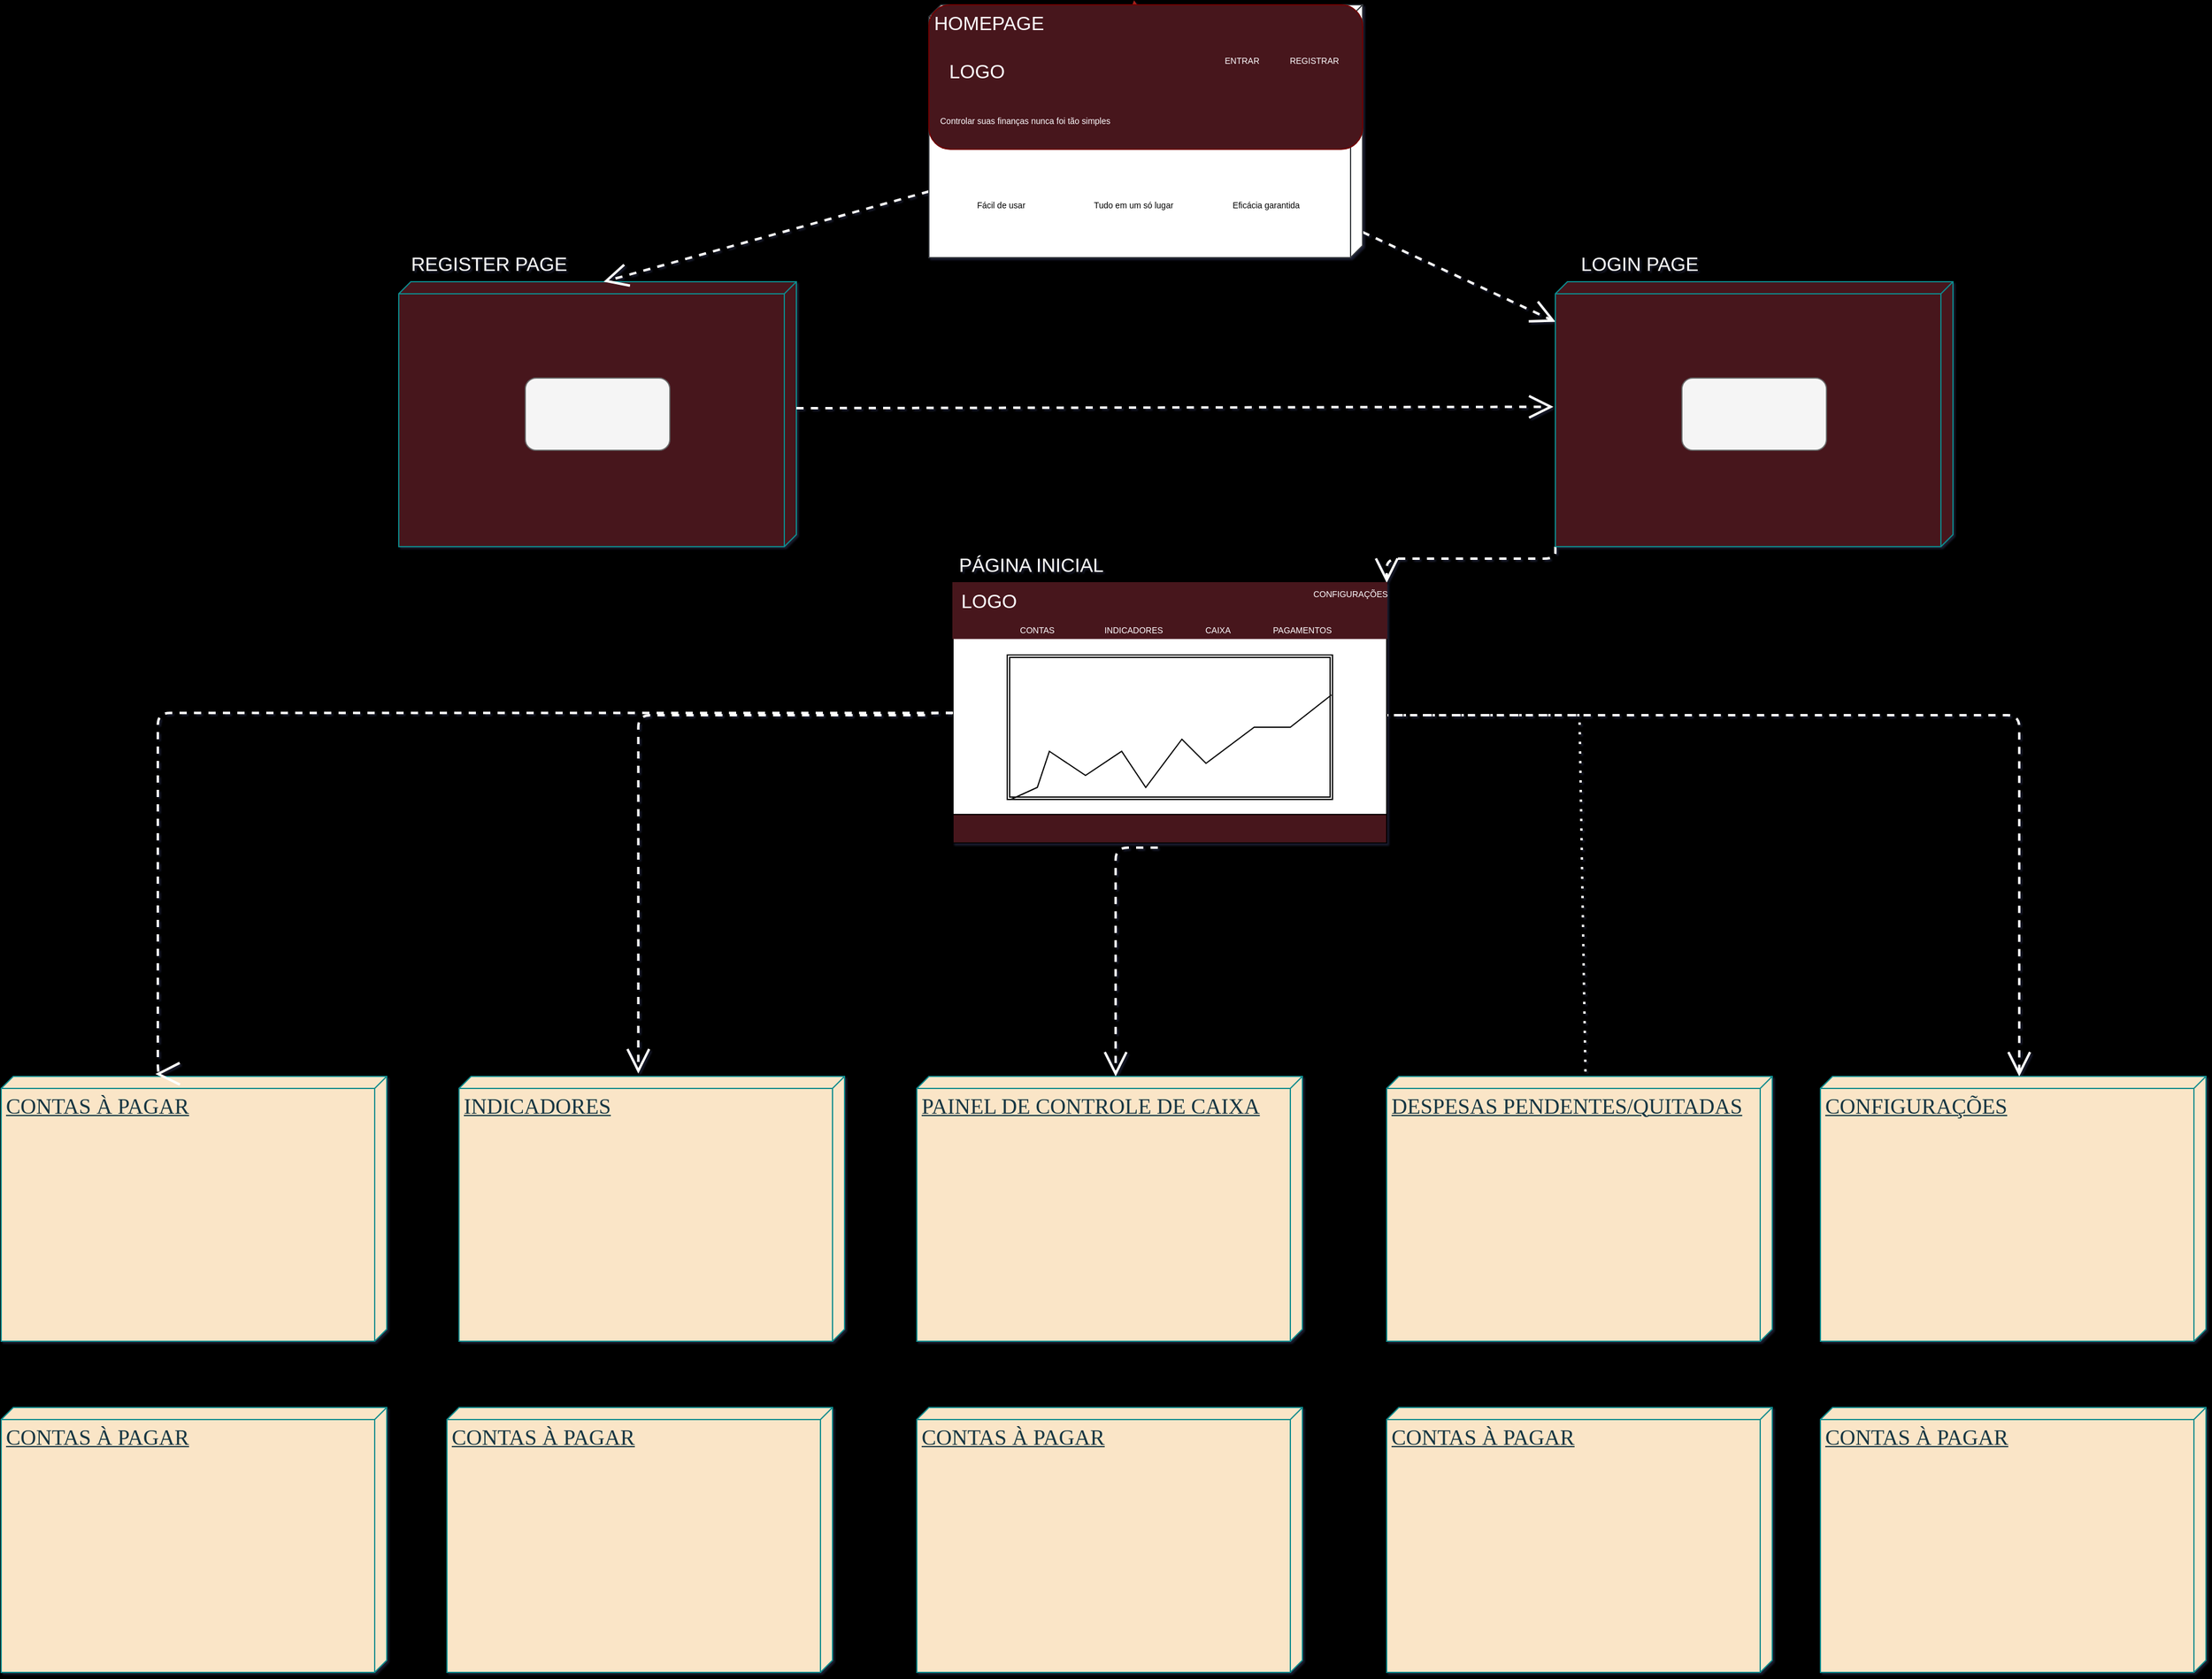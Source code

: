 <mxfile version="21.1.7" type="github">
  <diagram name="Page-1" id="5f0bae14-7c28-e335-631c-24af17079c00">
    <mxGraphModel dx="2844" dy="3486" grid="1" gridSize="10" guides="1" tooltips="1" connect="1" arrows="1" fold="1" page="1" pageScale="1" pageWidth="1100" pageHeight="850" background="#000000" math="0" shadow="1">
      <root>
        <mxCell id="0" />
        <mxCell id="1" parent="0" />
        <mxCell id="39150e848f15840c-1" value="" style="verticalAlign=top;align=left;spacingTop=8;spacingLeft=2;spacingRight=12;shape=cube;size=10;direction=south;fontStyle=4;html=1;rounded=1;shadow=0;comic=0;labelBackgroundColor=none;strokeWidth=1;fontFamily=Verdana;fontSize=12;fillColor=#47141E;strokeColor=#0F8B8D;fontColor=#143642;" parent="1" vertex="1">
          <mxGeometry x="-340" y="-1470" width="330" height="220" as="geometry" />
        </mxCell>
        <mxCell id="39150e848f15840c-11" style="edgeStyle=none;rounded=1;html=1;dashed=1;labelBackgroundColor=none;startArrow=none;startFill=0;startSize=8;endArrow=open;endFill=0;endSize=16;fontFamily=Verdana;fontSize=12;strokeColor=#FFFFFF;fontColor=default;strokeWidth=2;" parent="1" source="39150e848f15840c-3" target="39150e848f15840c-2" edge="1">
          <mxGeometry relative="1" as="geometry">
            <mxPoint x="276.02" y="-1516.22" as="sourcePoint" />
            <mxPoint x="314.033" y="-1437.069" as="targetPoint" />
          </mxGeometry>
        </mxCell>
        <mxCell id="39150e848f15840c-12" style="edgeStyle=none;rounded=1;html=1;dashed=1;labelBackgroundColor=none;startArrow=none;startFill=0;startSize=8;endArrow=open;endFill=0;endSize=16;fontFamily=Verdana;fontSize=12;entryX=0;entryY=0;entryDx=0;entryDy=160;entryPerimeter=0;strokeColor=#FFFFFF;fontColor=default;strokeWidth=2;" parent="1" source="39150e848f15840c-3" target="39150e848f15840c-1" edge="1">
          <mxGeometry relative="1" as="geometry">
            <mxPoint x="230" y="-1116.22" as="targetPoint" />
          </mxGeometry>
        </mxCell>
        <mxCell id="39150e848f15840c-16" style="edgeStyle=orthogonalEdgeStyle;rounded=1;html=1;dashed=1;labelBackgroundColor=none;startArrow=none;startFill=0;startSize=8;endArrow=open;endFill=0;endSize=16;fontFamily=Verdana;fontSize=12;strokeColor=#FFFFFF;fontColor=default;fillColor=#f8cecc;strokeWidth=2;entryX=1;entryY=0;entryDx=0;entryDy=0;" parent="1" source="39150e848f15840c-2" target="X89QfNM0a1aXQy8c0Njc-26" edge="1">
          <mxGeometry relative="1" as="geometry">
            <mxPoint x="620" y="-1521.22" as="sourcePoint" />
            <mxPoint x="260" y="-1020" as="targetPoint" />
            <Array as="points">
              <mxPoint x="620" y="-1240" />
              <mxPoint x="480" y="-1240" />
            </Array>
          </mxGeometry>
        </mxCell>
        <mxCell id="39150e848f15840c-2" value="" style="verticalAlign=top;align=left;spacingTop=8;spacingLeft=2;spacingRight=12;shape=cube;size=10;direction=south;fontStyle=4;html=1;rounded=1;shadow=0;comic=0;labelBackgroundColor=none;strokeWidth=1;fontFamily=Verdana;fontSize=12;fillColor=#47141E;strokeColor=#0F8B8D;fontColor=#143642;" parent="1" vertex="1">
          <mxGeometry x="620" y="-1470" width="330" height="220" as="geometry" />
        </mxCell>
        <mxCell id="vBJ7aFU8pswrzPe9maUh-8" value="" style="curved=1;endArrow=classic;html=1;rounded=1;entryX=-0.018;entryY=0.527;entryDx=0;entryDy=0;entryPerimeter=0;labelBackgroundColor=none;strokeColor=#A8201A;fontColor=default;" parent="1" target="39150e848f15840c-3" edge="1">
          <mxGeometry width="50" height="50" relative="1" as="geometry">
            <mxPoint x="230" y="-1616.22" as="sourcePoint" />
            <mxPoint x="726" y="-1300.22" as="targetPoint" />
            <Array as="points">
              <mxPoint x="280" y="-1616.22" />
            </Array>
          </mxGeometry>
        </mxCell>
        <mxCell id="39150e848f15840c-3" value="" style="verticalAlign=top;align=left;spacingTop=8;spacingLeft=2;spacingRight=12;shape=cube;size=10;direction=south;fontStyle=4;html=1;rounded=1;shadow=0;comic=0;labelBackgroundColor=none;strokeWidth=1;fontFamily=Verdana;fontSize=12;fillColor=#FFFFFF;strokeColor=#36393d;" parent="1" vertex="1">
          <mxGeometry x="100" y="-1700" width="360" height="210" as="geometry" />
        </mxCell>
        <mxCell id="vBJ7aFU8pswrzPe9maUh-9" value="&lt;br&gt;" style="rounded=1;whiteSpace=wrap;html=1;labelBackgroundColor=none;fillColor=#47141E;strokeColor=#6F0000;fontColor=#ffffff;" parent="1" vertex="1">
          <mxGeometry x="100" y="-1700" width="360" height="120" as="geometry" />
        </mxCell>
        <mxCell id="vBJ7aFU8pswrzPe9maUh-12" value="&lt;span style=&quot;font-size: 18px;&quot;&gt;INDICADORES&lt;/span&gt;" style="verticalAlign=top;align=left;spacingTop=8;spacingLeft=2;spacingRight=12;shape=cube;size=10;direction=south;fontStyle=4;html=1;rounded=1;shadow=0;comic=0;labelBackgroundColor=none;strokeWidth=1;fontFamily=Verdana;fontSize=12;fillColor=#FAE5C7;strokeColor=#0F8B8D;fontColor=#143642;" parent="1" vertex="1">
          <mxGeometry x="-290" y="-810" width="320" height="220" as="geometry" />
        </mxCell>
        <mxCell id="vBJ7aFU8pswrzPe9maUh-13" value="&lt;span style=&quot;font-size: 18px;&quot;&gt;PAINEL DE CONTROLE DE CAIXA&lt;/span&gt;" style="verticalAlign=top;align=left;spacingTop=8;spacingLeft=2;spacingRight=12;shape=cube;size=10;direction=south;fontStyle=4;html=1;rounded=1;shadow=0;comic=0;labelBackgroundColor=none;strokeWidth=1;fontFamily=Verdana;fontSize=12;fillColor=#FAE5C7;strokeColor=#0F8B8D;fontColor=#143642;" parent="1" vertex="1">
          <mxGeometry x="90" y="-810" width="320" height="220" as="geometry" />
        </mxCell>
        <mxCell id="vBJ7aFU8pswrzPe9maUh-14" value="&lt;span style=&quot;font-size: 18px;&quot;&gt;DESPESAS PENDENTES/QUITADAS&lt;/span&gt;" style="verticalAlign=top;align=left;spacingTop=8;spacingLeft=2;spacingRight=12;shape=cube;size=10;direction=south;fontStyle=4;html=1;rounded=1;shadow=0;comic=0;labelBackgroundColor=none;strokeWidth=1;fontFamily=Verdana;fontSize=12;fillColor=#FAE5C7;strokeColor=#0F8B8D;fontColor=#143642;" parent="1" vertex="1">
          <mxGeometry x="480" y="-810" width="320" height="220" as="geometry" />
        </mxCell>
        <mxCell id="vBJ7aFU8pswrzPe9maUh-15" value="&lt;font style=&quot;font-size: 18px;&quot;&gt;CONFIGURAÇÕES&lt;/font&gt;" style="verticalAlign=top;align=left;spacingTop=8;spacingLeft=2;spacingRight=12;shape=cube;size=10;direction=south;fontStyle=4;html=1;rounded=1;shadow=0;comic=0;labelBackgroundColor=none;strokeWidth=1;fontFamily=Verdana;fontSize=12;fillColor=#FAE5C7;strokeColor=#0F8B8D;fontColor=#143642;" parent="1" vertex="1">
          <mxGeometry x="840" y="-810" width="320" height="220" as="geometry" />
        </mxCell>
        <mxCell id="vBJ7aFU8pswrzPe9maUh-16" value="&lt;font style=&quot;font-size: 18px;&quot;&gt;CONTAS À PAGAR&lt;/font&gt;" style="verticalAlign=top;align=left;spacingTop=8;spacingLeft=2;spacingRight=12;shape=cube;size=10;direction=south;fontStyle=4;html=1;rounded=1;shadow=0;comic=0;labelBackgroundColor=none;strokeWidth=1;fontFamily=Verdana;fontSize=12;fillColor=#FAE5C7;strokeColor=#0F8B8D;fontColor=#143642;" parent="1" vertex="1">
          <mxGeometry x="-670" y="-810" width="320" height="220" as="geometry" />
        </mxCell>
        <mxCell id="vBJ7aFU8pswrzPe9maUh-22" style="edgeStyle=orthogonalEdgeStyle;rounded=1;html=1;dashed=1;labelBackgroundColor=none;startArrow=none;startFill=0;startSize=8;endArrow=open;endFill=0;endSize=16;fontFamily=Verdana;fontSize=12;entryX=-0.009;entryY=0.6;entryDx=0;entryDy=0;entryPerimeter=0;strokeColor=#FFFFFF;fontColor=default;fillColor=#f8cecc;exitX=0;exitY=0.5;exitDx=0;exitDy=0;strokeWidth=2;" parent="1" source="X89QfNM0a1aXQy8c0Njc-24" target="vBJ7aFU8pswrzPe9maUh-16" edge="1">
          <mxGeometry relative="1" as="geometry">
            <mxPoint x="90" y="-951.22" as="sourcePoint" />
            <mxPoint x="-630" y="-955" as="targetPoint" />
            <Array as="points">
              <mxPoint x="-540" y="-1112" />
              <mxPoint x="-540" y="-812" />
            </Array>
          </mxGeometry>
        </mxCell>
        <mxCell id="vBJ7aFU8pswrzPe9maUh-29" value="" style="endArrow=none;dashed=1;html=1;dashPattern=1 3;strokeWidth=2;rounded=0;strokeColor=#FFFFFF;fontColor=#143642;fillColor=#FAE5C7;entryX=0;entryY=0;entryDx=0;entryDy=155;entryPerimeter=0;" parent="1" target="vBJ7aFU8pswrzPe9maUh-14" edge="1">
          <mxGeometry width="50" height="50" relative="1" as="geometry">
            <mxPoint x="430" y="-1110" as="sourcePoint" />
            <mxPoint x="660" y="-961" as="targetPoint" />
            <Array as="points">
              <mxPoint x="640" y="-1110" />
            </Array>
          </mxGeometry>
        </mxCell>
        <mxCell id="vBJ7aFU8pswrzPe9maUh-36" style="edgeStyle=orthogonalEdgeStyle;rounded=1;html=1;dashed=1;labelBackgroundColor=none;startArrow=none;startFill=0;startSize=8;endArrow=open;endFill=0;endSize=16;fontFamily=Verdana;fontSize=12;strokeColor=#FFFFFF;fontColor=default;fillColor=#f8cecc;strokeWidth=2;entryX=0;entryY=0;entryDx=0;entryDy=155;entryPerimeter=0;exitX=1;exitY=0.5;exitDx=0;exitDy=0;" parent="1" source="X89QfNM0a1aXQy8c0Njc-24" target="vBJ7aFU8pswrzPe9maUh-15" edge="1">
          <mxGeometry relative="1" as="geometry">
            <mxPoint x="410" y="-960" as="sourcePoint" />
            <mxPoint x="-310" y="-1210" as="targetPoint" />
            <Array as="points">
              <mxPoint x="430" y="-1110" />
              <mxPoint x="1005" y="-1110" />
            </Array>
          </mxGeometry>
        </mxCell>
        <mxCell id="vBJ7aFU8pswrzPe9maUh-37" value="&lt;font color=&quot;#ffffff&quot; style=&quot;font-size: 16px;&quot;&gt;LOGO&lt;/font&gt;" style="text;html=1;strokeColor=none;fillColor=none;align=center;verticalAlign=middle;whiteSpace=wrap;rounded=0;fontColor=#143642;strokeWidth=3;" parent="1" vertex="1">
          <mxGeometry x="110" y="-1660" width="60" height="30" as="geometry" />
        </mxCell>
        <mxCell id="X89QfNM0a1aXQy8c0Njc-1" value="&lt;font style=&quot;font-size: 18px;&quot;&gt;CONTAS À PAGAR&lt;/font&gt;" style="verticalAlign=top;align=left;spacingTop=8;spacingLeft=2;spacingRight=12;shape=cube;size=10;direction=south;fontStyle=4;html=1;rounded=1;shadow=0;comic=0;labelBackgroundColor=none;strokeWidth=1;fontFamily=Verdana;fontSize=12;fillColor=#FAE5C7;strokeColor=#0F8B8D;fontColor=#143642;" parent="1" vertex="1">
          <mxGeometry x="-670" y="-535" width="320" height="220" as="geometry" />
        </mxCell>
        <mxCell id="X89QfNM0a1aXQy8c0Njc-2" value="&lt;font style=&quot;font-size: 18px;&quot;&gt;CONTAS À PAGAR&lt;/font&gt;" style="verticalAlign=top;align=left;spacingTop=8;spacingLeft=2;spacingRight=12;shape=cube;size=10;direction=south;fontStyle=4;html=1;rounded=1;shadow=0;comic=0;labelBackgroundColor=none;strokeWidth=1;fontFamily=Verdana;fontSize=12;fillColor=#FAE5C7;strokeColor=#0F8B8D;fontColor=#143642;" parent="1" vertex="1">
          <mxGeometry x="-300" y="-535" width="320" height="220" as="geometry" />
        </mxCell>
        <mxCell id="X89QfNM0a1aXQy8c0Njc-3" value="&lt;font style=&quot;font-size: 18px;&quot;&gt;CONTAS À PAGAR&lt;/font&gt;" style="verticalAlign=top;align=left;spacingTop=8;spacingLeft=2;spacingRight=12;shape=cube;size=10;direction=south;fontStyle=4;html=1;rounded=1;shadow=0;comic=0;labelBackgroundColor=none;strokeWidth=1;fontFamily=Verdana;fontSize=12;fillColor=#FAE5C7;strokeColor=#0F8B8D;fontColor=#143642;" parent="1" vertex="1">
          <mxGeometry x="90" y="-535" width="320" height="220" as="geometry" />
        </mxCell>
        <mxCell id="X89QfNM0a1aXQy8c0Njc-4" value="&lt;font style=&quot;font-size: 18px;&quot;&gt;CONTAS À PAGAR&lt;/font&gt;" style="verticalAlign=top;align=left;spacingTop=8;spacingLeft=2;spacingRight=12;shape=cube;size=10;direction=south;fontStyle=4;html=1;rounded=1;shadow=0;comic=0;labelBackgroundColor=none;strokeWidth=1;fontFamily=Verdana;fontSize=12;fillColor=#FAE5C7;strokeColor=#0F8B8D;fontColor=#143642;" parent="1" vertex="1">
          <mxGeometry x="480" y="-535" width="320" height="220" as="geometry" />
        </mxCell>
        <mxCell id="X89QfNM0a1aXQy8c0Njc-5" value="&lt;font style=&quot;font-size: 18px;&quot;&gt;CONTAS À PAGAR&lt;/font&gt;" style="verticalAlign=top;align=left;spacingTop=8;spacingLeft=2;spacingRight=12;shape=cube;size=10;direction=south;fontStyle=4;html=1;rounded=1;shadow=0;comic=0;labelBackgroundColor=none;strokeWidth=1;fontFamily=Verdana;fontSize=12;fillColor=#FAE5C7;strokeColor=#0F8B8D;fontColor=#143642;" parent="1" vertex="1">
          <mxGeometry x="840" y="-535" width="320" height="220" as="geometry" />
        </mxCell>
        <mxCell id="X89QfNM0a1aXQy8c0Njc-6" value="&lt;font color=&quot;#ffffff&quot; style=&quot;font-size: 16px;&quot;&gt;HOMEPAGE&lt;/font&gt;" style="text;html=1;strokeColor=none;fillColor=none;align=center;verticalAlign=middle;whiteSpace=wrap;rounded=0;fontColor=#143642;strokeWidth=3;" parent="1" vertex="1">
          <mxGeometry x="120" y="-1700" width="60" height="30" as="geometry" />
        </mxCell>
        <mxCell id="X89QfNM0a1aXQy8c0Njc-7" value="&lt;font style=&quot;&quot;&gt;&lt;font color=&quot;#ffffff&quot; style=&quot;font-size: 7px;&quot;&gt;ENTRAR&lt;/font&gt;&lt;br&gt;&lt;/font&gt;" style="text;html=1;strokeColor=none;fillColor=none;align=center;verticalAlign=middle;whiteSpace=wrap;rounded=0;fontColor=#143642;strokeWidth=3;" parent="1" vertex="1">
          <mxGeometry x="330" y="-1670" width="60" height="30" as="geometry" />
        </mxCell>
        <mxCell id="X89QfNM0a1aXQy8c0Njc-8" value="&lt;font style=&quot;&quot;&gt;&lt;font color=&quot;#ffffff&quot; style=&quot;font-size: 7px;&quot;&gt;REGISTRAR&lt;/font&gt;&lt;br&gt;&lt;/font&gt;" style="text;html=1;strokeColor=none;fillColor=none;align=center;verticalAlign=middle;whiteSpace=wrap;rounded=0;fontColor=#143642;strokeWidth=3;" parent="1" vertex="1">
          <mxGeometry x="390" y="-1670" width="60" height="30" as="geometry" />
        </mxCell>
        <mxCell id="X89QfNM0a1aXQy8c0Njc-9" value="&lt;font style=&quot;&quot;&gt;&lt;font color=&quot;#ffffff&quot;&gt;&lt;span style=&quot;font-size: 7px;&quot;&gt;Controlar suas finanças nunca foi tão simples&lt;/span&gt;&lt;/font&gt;&lt;br&gt;&lt;/font&gt;" style="text;html=1;strokeColor=none;fillColor=none;align=center;verticalAlign=middle;whiteSpace=wrap;rounded=0;fontColor=#143642;strokeWidth=3;" parent="1" vertex="1">
          <mxGeometry x="100" y="-1620" width="160" height="30" as="geometry" />
        </mxCell>
        <mxCell id="X89QfNM0a1aXQy8c0Njc-10" value="&lt;font style=&quot;&quot;&gt;&lt;span style=&quot;font-size: 7px;&quot;&gt;&lt;font color=&quot;#000000&quot;&gt;Fácil de usar&lt;/font&gt;&lt;/span&gt;&lt;br&gt;&lt;/font&gt;" style="text;html=1;strokeColor=none;fillColor=none;align=center;verticalAlign=middle;whiteSpace=wrap;rounded=0;fontColor=#143642;strokeWidth=3;" parent="1" vertex="1">
          <mxGeometry x="80" y="-1550" width="160" height="30" as="geometry" />
        </mxCell>
        <mxCell id="X89QfNM0a1aXQy8c0Njc-11" value="&lt;font style=&quot;&quot;&gt;&lt;span style=&quot;font-size: 7px;&quot;&gt;&lt;font color=&quot;#000000&quot;&gt;Tudo em um só lugar&lt;/font&gt;&lt;/span&gt;&lt;br&gt;&lt;/font&gt;" style="text;html=1;strokeColor=none;fillColor=none;align=center;verticalAlign=middle;whiteSpace=wrap;rounded=0;fontColor=#143642;strokeWidth=3;" parent="1" vertex="1">
          <mxGeometry x="190" y="-1550" width="160" height="30" as="geometry" />
        </mxCell>
        <mxCell id="X89QfNM0a1aXQy8c0Njc-12" value="&lt;font style=&quot;&quot;&gt;&lt;span style=&quot;font-size: 7px;&quot;&gt;&lt;font color=&quot;#000000&quot;&gt;Eficácia garantida&lt;/font&gt;&lt;/span&gt;&lt;br&gt;&lt;/font&gt;" style="text;html=1;strokeColor=none;fillColor=none;align=center;verticalAlign=middle;whiteSpace=wrap;rounded=0;fontColor=#143642;strokeWidth=3;" parent="1" vertex="1">
          <mxGeometry x="300" y="-1550" width="160" height="30" as="geometry" />
        </mxCell>
        <mxCell id="X89QfNM0a1aXQy8c0Njc-15" value="" style="rounded=1;whiteSpace=wrap;html=1;strokeColor=#666666;fillColor=#f5f5f5;fontColor=#333333;" parent="1" vertex="1">
          <mxGeometry x="725" y="-1390" width="120" height="60" as="geometry" />
        </mxCell>
        <mxCell id="X89QfNM0a1aXQy8c0Njc-17" value="" style="rounded=1;whiteSpace=wrap;html=1;strokeColor=#666666;fillColor=#f5f5f5;fontColor=#333333;" parent="1" vertex="1">
          <mxGeometry x="-235" y="-1390" width="120" height="60" as="geometry" />
        </mxCell>
        <mxCell id="X89QfNM0a1aXQy8c0Njc-21" value="&lt;font color=&quot;#ffffff&quot;&gt;&lt;span style=&quot;font-size: 16px;&quot;&gt;REGISTER PAGE&lt;/span&gt;&lt;/font&gt;" style="text;html=1;strokeColor=none;fillColor=none;align=center;verticalAlign=middle;whiteSpace=wrap;rounded=0;fontColor=#143642;strokeWidth=3;" parent="1" vertex="1">
          <mxGeometry x="-340" y="-1500" width="150" height="30" as="geometry" />
        </mxCell>
        <mxCell id="X89QfNM0a1aXQy8c0Njc-22" value="&lt;font color=&quot;#ffffff&quot; style=&quot;font-size: 16px;&quot;&gt;LOGIN PAGE&lt;/font&gt;" style="text;html=1;strokeColor=none;fillColor=none;align=center;verticalAlign=middle;whiteSpace=wrap;rounded=0;fontColor=#143642;strokeWidth=3;" parent="1" vertex="1">
          <mxGeometry x="630" y="-1500" width="120" height="30" as="geometry" />
        </mxCell>
        <mxCell id="X89QfNM0a1aXQy8c0Njc-23" value="&lt;font color=&quot;#ffffff&quot; style=&quot;font-size: 16px;&quot;&gt;PÁGINA INICIAL&lt;/font&gt;" style="text;html=1;strokeColor=none;fillColor=none;align=center;verticalAlign=middle;whiteSpace=wrap;rounded=0;fontColor=#143642;strokeWidth=3;" parent="1" vertex="1">
          <mxGeometry x="100" y="-1250" width="170" height="30" as="geometry" />
        </mxCell>
        <mxCell id="X89QfNM0a1aXQy8c0Njc-25" value="" style="endArrow=none;dashed=1;html=1;dashPattern=1 3;strokeWidth=2;rounded=0;strokeColor=#FFFFFF;fontColor=#143642;fillColor=#FAE5C7;exitX=0;exitY=0;exitDx=105;exitDy=0;exitPerimeter=0;entryX=0;entryY=0;entryDx=0;entryDy=155;entryPerimeter=0;" parent="1" target="X89QfNM0a1aXQy8c0Njc-24" edge="1">
          <mxGeometry width="50" height="50" relative="1" as="geometry">
            <mxPoint x="480.0" y="-1131.22" as="sourcePoint" />
            <mxPoint x="715" y="-980" as="targetPoint" />
            <Array as="points" />
          </mxGeometry>
        </mxCell>
        <mxCell id="X89QfNM0a1aXQy8c0Njc-24" value="" style="rounded=0;whiteSpace=wrap;html=1;fillColor=#FFFFFF;" parent="1" vertex="1">
          <mxGeometry x="120" y="-1220" width="360" height="216.22" as="geometry" />
        </mxCell>
        <mxCell id="X89QfNM0a1aXQy8c0Njc-26" value="" style="rounded=0;whiteSpace=wrap;html=1;strokeColor=#47141E;fillColor=#47141E;" parent="1" vertex="1">
          <mxGeometry x="120" y="-1220" width="360" height="46.22" as="geometry" />
        </mxCell>
        <mxCell id="X89QfNM0a1aXQy8c0Njc-27" value="" style="rounded=0;whiteSpace=wrap;html=1;fillColor=#47141E;" parent="1" vertex="1">
          <mxGeometry x="120" y="-1027.56" width="360" height="23.78" as="geometry" />
        </mxCell>
        <mxCell id="X89QfNM0a1aXQy8c0Njc-28" value="&lt;font color=&quot;#ffffff&quot; style=&quot;font-size: 16px;&quot;&gt;LOGO&lt;/font&gt;" style="text;html=1;strokeColor=none;fillColor=none;align=center;verticalAlign=middle;whiteSpace=wrap;rounded=0;fontColor=#143642;strokeWidth=3;" parent="1" vertex="1">
          <mxGeometry x="65" y="-1220" width="170" height="30" as="geometry" />
        </mxCell>
        <mxCell id="X89QfNM0a1aXQy8c0Njc-32" style="edgeStyle=orthogonalEdgeStyle;rounded=0;orthogonalLoop=1;jettySize=auto;html=1;exitX=0.5;exitY=1;exitDx=0;exitDy=0;" parent="1" edge="1">
          <mxGeometry relative="1" as="geometry">
            <mxPoint x="145" y="-1190" as="sourcePoint" />
            <mxPoint x="145" y="-1190" as="targetPoint" />
          </mxGeometry>
        </mxCell>
        <mxCell id="X89QfNM0a1aXQy8c0Njc-34" value="&lt;font color=&quot;#ffffff&quot; style=&quot;font-size: 7px;&quot;&gt;CONTAS&lt;/font&gt;" style="text;html=1;strokeColor=none;fillColor=none;align=center;verticalAlign=middle;whiteSpace=wrap;rounded=0;fontColor=#143642;strokeWidth=3;" parent="1" vertex="1">
          <mxGeometry x="170" y="-1190" width="40" height="16.22" as="geometry" />
        </mxCell>
        <mxCell id="X89QfNM0a1aXQy8c0Njc-41" value="&lt;font color=&quot;#ffffff&quot; style=&quot;font-size: 7px;&quot;&gt;INDICADORES&lt;/font&gt;" style="text;html=1;strokeColor=none;fillColor=none;align=center;verticalAlign=middle;whiteSpace=wrap;rounded=0;fontColor=#143642;strokeWidth=3;" parent="1" vertex="1">
          <mxGeometry x="250" y="-1190" width="40" height="16.22" as="geometry" />
        </mxCell>
        <mxCell id="X89QfNM0a1aXQy8c0Njc-42" value="&lt;font color=&quot;#ffffff&quot; style=&quot;font-size: 7px;&quot;&gt;CAIXA&lt;/font&gt;" style="text;html=1;strokeColor=none;fillColor=none;align=center;verticalAlign=middle;whiteSpace=wrap;rounded=0;fontColor=#143642;strokeWidth=3;" parent="1" vertex="1">
          <mxGeometry x="320" y="-1190" width="40" height="16.22" as="geometry" />
        </mxCell>
        <mxCell id="X89QfNM0a1aXQy8c0Njc-43" value="&lt;font color=&quot;#ffffff&quot;&gt;&lt;span style=&quot;font-size: 7px;&quot;&gt;PAGAMENTOS&lt;/span&gt;&lt;/font&gt;" style="text;html=1;strokeColor=none;fillColor=none;align=center;verticalAlign=middle;whiteSpace=wrap;rounded=0;fontColor=#143642;strokeWidth=3;" parent="1" vertex="1">
          <mxGeometry x="390" y="-1190" width="40" height="16.22" as="geometry" />
        </mxCell>
        <mxCell id="X89QfNM0a1aXQy8c0Njc-45" value="&lt;font color=&quot;#ffffff&quot; style=&quot;font-size: 7px;&quot;&gt;CONFIGURAÇÕES&lt;/font&gt;" style="text;html=1;strokeColor=none;fillColor=none;align=center;verticalAlign=middle;whiteSpace=wrap;rounded=0;fontColor=#143642;strokeWidth=3;" parent="1" vertex="1">
          <mxGeometry x="430" y="-1220" width="40" height="16.22" as="geometry" />
        </mxCell>
        <mxCell id="X89QfNM0a1aXQy8c0Njc-59" value="" style="shape=ext;double=1;rounded=0;whiteSpace=wrap;html=1;" parent="1" vertex="1">
          <mxGeometry x="165" y="-1160" width="270" height="120" as="geometry" />
        </mxCell>
        <mxCell id="X89QfNM0a1aXQy8c0Njc-61" value="" style="endArrow=none;html=1;rounded=0;entryX=0.997;entryY=0.276;entryDx=0;entryDy=0;entryPerimeter=0;" parent="1" source="X89QfNM0a1aXQy8c0Njc-59" target="X89QfNM0a1aXQy8c0Njc-59" edge="1">
          <mxGeometry width="50" height="50" relative="1" as="geometry">
            <mxPoint x="270" y="-1060" as="sourcePoint" />
            <mxPoint x="320" y="-1110" as="targetPoint" />
            <Array as="points">
              <mxPoint x="190" y="-1050" />
              <mxPoint x="200" y="-1080" />
              <mxPoint x="230" y="-1060" />
              <mxPoint x="260" y="-1080" />
              <mxPoint x="280" y="-1050" />
              <mxPoint x="310" y="-1090" />
              <mxPoint x="330" y="-1070" />
              <mxPoint x="370" y="-1100" />
              <mxPoint x="400" y="-1100" />
            </Array>
          </mxGeometry>
        </mxCell>
        <mxCell id="X89QfNM0a1aXQy8c0Njc-65" style="edgeStyle=orthogonalEdgeStyle;rounded=1;html=1;dashed=1;labelBackgroundColor=none;startArrow=none;startFill=0;startSize=8;endArrow=open;endFill=0;endSize=16;fontFamily=Verdana;fontSize=12;strokeColor=#FFFFFF;fontColor=default;fillColor=#f8cecc;strokeWidth=2;entryX=-0.011;entryY=0.535;entryDx=0;entryDy=0;entryPerimeter=0;exitX=0;exitY=0.5;exitDx=0;exitDy=0;" parent="1" source="X89QfNM0a1aXQy8c0Njc-24" target="vBJ7aFU8pswrzPe9maUh-12" edge="1">
          <mxGeometry relative="1" as="geometry">
            <mxPoint x="100" y="-1080" as="sourcePoint" />
            <mxPoint x="-40" y="-1050" as="targetPoint" />
            <Array as="points">
              <mxPoint x="100" y="-1112" />
              <mxPoint x="100" y="-1110" />
              <mxPoint x="-141" y="-1110" />
            </Array>
          </mxGeometry>
        </mxCell>
        <mxCell id="X89QfNM0a1aXQy8c0Njc-66" style="edgeStyle=orthogonalEdgeStyle;rounded=1;html=1;dashed=1;labelBackgroundColor=none;startArrow=none;startFill=0;startSize=8;endArrow=open;endFill=0;endSize=16;fontFamily=Verdana;fontSize=12;strokeColor=#FFFFFF;fontColor=default;fillColor=#f8cecc;strokeWidth=2;entryX=0;entryY=0;entryDx=0;entryDy=155;entryPerimeter=0;" parent="1" target="vBJ7aFU8pswrzPe9maUh-13" edge="1">
          <mxGeometry relative="1" as="geometry">
            <mxPoint x="290" y="-1000" as="sourcePoint" />
            <mxPoint x="-131" y="-802" as="targetPoint" />
            <Array as="points">
              <mxPoint x="255" y="-1000" />
            </Array>
          </mxGeometry>
        </mxCell>
        <mxCell id="uW_-9VzR9L95MaJclsEE-1" style="edgeStyle=none;rounded=1;html=1;dashed=1;labelBackgroundColor=none;startArrow=none;startFill=0;startSize=8;endArrow=open;endFill=0;endSize=16;fontFamily=Verdana;fontSize=12;strokeColor=#FFFFFF;fontColor=default;strokeWidth=2;exitX=0;exitY=0;exitDx=105;exitDy=0;exitPerimeter=0;entryX=0.472;entryY=1.005;entryDx=0;entryDy=0;entryPerimeter=0;" edge="1" parent="1" source="39150e848f15840c-1" target="39150e848f15840c-2">
          <mxGeometry relative="1" as="geometry">
            <mxPoint x="470" y="-1501" as="sourcePoint" />
            <mxPoint x="630" y="-1427" as="targetPoint" />
            <Array as="points" />
          </mxGeometry>
        </mxCell>
      </root>
    </mxGraphModel>
  </diagram>
</mxfile>
